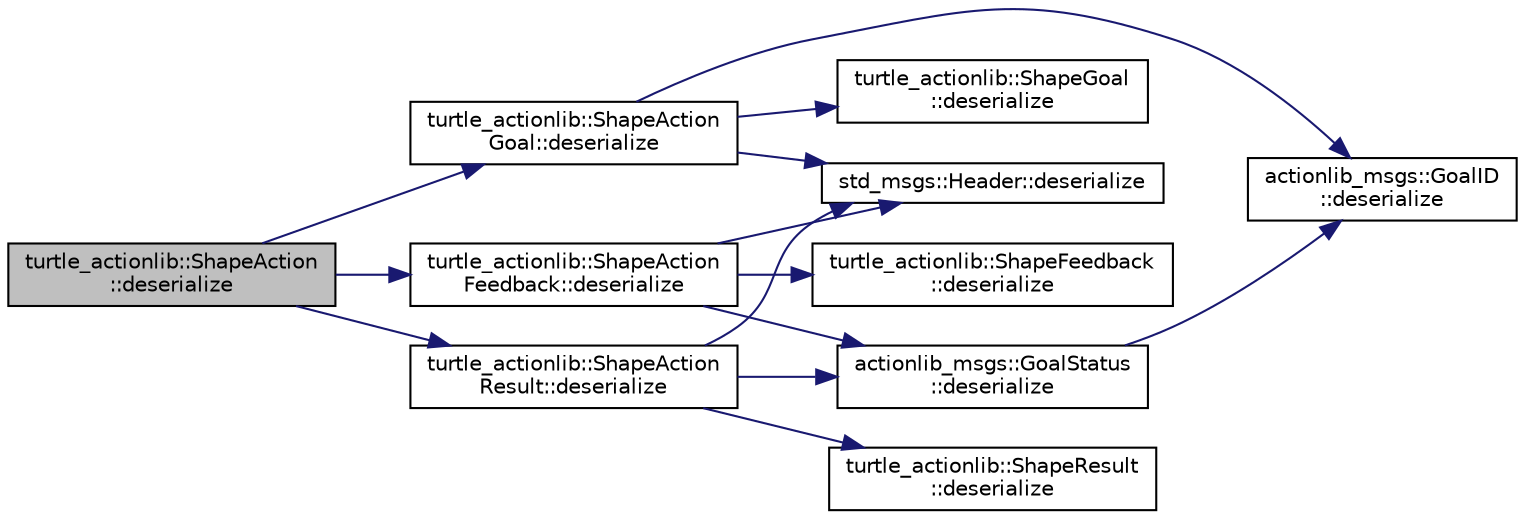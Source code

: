 digraph "turtle_actionlib::ShapeAction::deserialize"
{
  edge [fontname="Helvetica",fontsize="10",labelfontname="Helvetica",labelfontsize="10"];
  node [fontname="Helvetica",fontsize="10",shape=record];
  rankdir="LR";
  Node1 [label="turtle_actionlib::ShapeAction\l::deserialize",height=0.2,width=0.4,color="black", fillcolor="grey75", style="filled" fontcolor="black"];
  Node1 -> Node2 [color="midnightblue",fontsize="10",style="solid",fontname="Helvetica"];
  Node2 [label="turtle_actionlib::ShapeAction\lGoal::deserialize",height=0.2,width=0.4,color="black", fillcolor="white", style="filled",URL="$classturtle__actionlib_1_1_shape_action_goal.html#a2ac4d4bfe00a68049d96f1bc16818a98"];
  Node2 -> Node3 [color="midnightblue",fontsize="10",style="solid",fontname="Helvetica"];
  Node3 [label="std_msgs::Header::deserialize",height=0.2,width=0.4,color="black", fillcolor="white", style="filled",URL="$classstd__msgs_1_1_header.html#a077354cf11d752b6f4fc7c437ec29ac2"];
  Node2 -> Node4 [color="midnightblue",fontsize="10",style="solid",fontname="Helvetica"];
  Node4 [label="actionlib_msgs::GoalID\l::deserialize",height=0.2,width=0.4,color="black", fillcolor="white", style="filled",URL="$classactionlib__msgs_1_1_goal_i_d.html#a34c08058b4c88f0e723307611d57d838"];
  Node2 -> Node5 [color="midnightblue",fontsize="10",style="solid",fontname="Helvetica"];
  Node5 [label="turtle_actionlib::ShapeGoal\l::deserialize",height=0.2,width=0.4,color="black", fillcolor="white", style="filled",URL="$classturtle__actionlib_1_1_shape_goal.html#a7dbe6e7981e7dddfbf40404e25ab7e34"];
  Node1 -> Node6 [color="midnightblue",fontsize="10",style="solid",fontname="Helvetica"];
  Node6 [label="turtle_actionlib::ShapeAction\lResult::deserialize",height=0.2,width=0.4,color="black", fillcolor="white", style="filled",URL="$classturtle__actionlib_1_1_shape_action_result.html#a6e952e9eb3a19890c29a932dd7ae6968"];
  Node6 -> Node3 [color="midnightblue",fontsize="10",style="solid",fontname="Helvetica"];
  Node6 -> Node7 [color="midnightblue",fontsize="10",style="solid",fontname="Helvetica"];
  Node7 [label="actionlib_msgs::GoalStatus\l::deserialize",height=0.2,width=0.4,color="black", fillcolor="white", style="filled",URL="$classactionlib__msgs_1_1_goal_status.html#aa8f8d2d456fd3dca1f6a801679bf895d"];
  Node7 -> Node4 [color="midnightblue",fontsize="10",style="solid",fontname="Helvetica"];
  Node6 -> Node8 [color="midnightblue",fontsize="10",style="solid",fontname="Helvetica"];
  Node8 [label="turtle_actionlib::ShapeResult\l::deserialize",height=0.2,width=0.4,color="black", fillcolor="white", style="filled",URL="$classturtle__actionlib_1_1_shape_result.html#af2867e7ddca8193981092f0120f3d720"];
  Node1 -> Node9 [color="midnightblue",fontsize="10",style="solid",fontname="Helvetica"];
  Node9 [label="turtle_actionlib::ShapeAction\lFeedback::deserialize",height=0.2,width=0.4,color="black", fillcolor="white", style="filled",URL="$classturtle__actionlib_1_1_shape_action_feedback.html#a84e54cb877de9ac6524739673df855a5"];
  Node9 -> Node3 [color="midnightblue",fontsize="10",style="solid",fontname="Helvetica"];
  Node9 -> Node7 [color="midnightblue",fontsize="10",style="solid",fontname="Helvetica"];
  Node9 -> Node10 [color="midnightblue",fontsize="10",style="solid",fontname="Helvetica"];
  Node10 [label="turtle_actionlib::ShapeFeedback\l::deserialize",height=0.2,width=0.4,color="black", fillcolor="white", style="filled",URL="$classturtle__actionlib_1_1_shape_feedback.html#a7869afb5578bd4bbe72268409f890f3f"];
}

